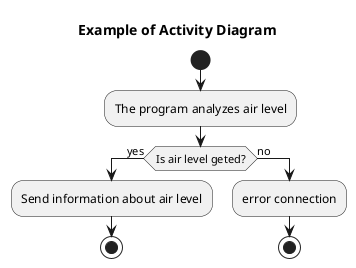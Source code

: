 @startuml
title Example of Activity Diagram 

start

:The program analyzes air level; 

if (Is air level geted?) then (yes)
  :Send information about air level;
stop
else (no)
  :error connection;

stop
@enduml
